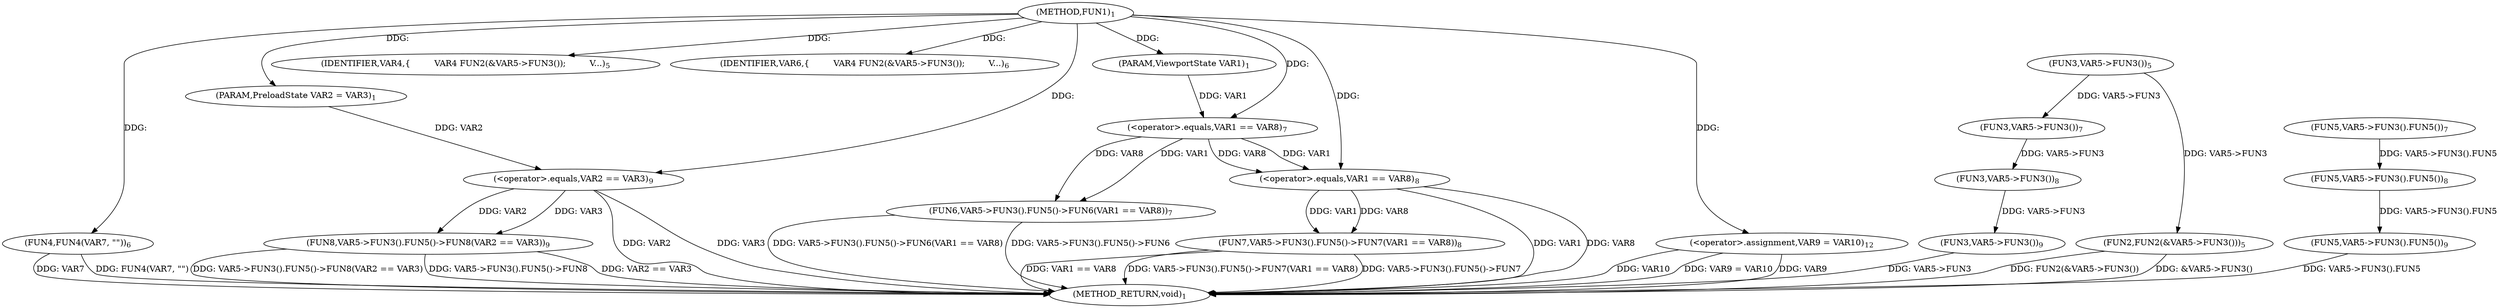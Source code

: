 digraph "FUN1" {  
"8" [label = <(METHOD,FUN1)<SUB>1</SUB>> ]
"65" [label = <(METHOD_RETURN,void)<SUB>1</SUB>> ]
"9" [label = <(PARAM,ViewportState VAR1)<SUB>1</SUB>> ]
"10" [label = <(PARAM,PreloadState VAR2 = VAR3)<SUB>1</SUB>> ]
"12" [label = <(IDENTIFIER,VAR4,{
         VAR4 FUN2(&amp;VAR5-&gt;FUN3());
         V...)<SUB>5</SUB>> ]
"13" [label = <(FUN2,FUN2(&amp;VAR5-&gt;FUN3()))<SUB>5</SUB>> ]
"19" [label = <(IDENTIFIER,VAR6,{
         VAR4 FUN2(&amp;VAR5-&gt;FUN3());
         V...)<SUB>6</SUB>> ]
"20" [label = <(FUN4,FUN4(VAR7, &quot;&quot;))<SUB>6</SUB>> ]
"23" [label = <(FUN6,VAR5-&gt;FUN3().FUN5()-&gt;FUN6(VAR1 == VAR8))<SUB>7</SUB>> ]
"36" [label = <(FUN7,VAR5-&gt;FUN3().FUN5()-&gt;FUN7(VAR1 == VAR8))<SUB>8</SUB>> ]
"49" [label = <(FUN8,VAR5-&gt;FUN3().FUN5()-&gt;FUN8(VAR2 == VAR3))<SUB>9</SUB>> ]
"62" [label = <(&lt;operator&gt;.assignment,VAR9 = VAR10)<SUB>12</SUB>> ]
"33" [label = <(&lt;operator&gt;.equals,VAR1 == VAR8)<SUB>7</SUB>> ]
"46" [label = <(&lt;operator&gt;.equals,VAR1 == VAR8)<SUB>8</SUB>> ]
"59" [label = <(&lt;operator&gt;.equals,VAR2 == VAR3)<SUB>9</SUB>> ]
"15" [label = <(FUN3,VAR5-&gt;FUN3())<SUB>5</SUB>> ]
"25" [label = <(FUN5,VAR5-&gt;FUN3().FUN5())<SUB>7</SUB>> ]
"38" [label = <(FUN5,VAR5-&gt;FUN3().FUN5())<SUB>8</SUB>> ]
"51" [label = <(FUN5,VAR5-&gt;FUN3().FUN5())<SUB>9</SUB>> ]
"27" [label = <(FUN3,VAR5-&gt;FUN3())<SUB>7</SUB>> ]
"40" [label = <(FUN3,VAR5-&gt;FUN3())<SUB>8</SUB>> ]
"53" [label = <(FUN3,VAR5-&gt;FUN3())<SUB>9</SUB>> ]
  "13" -> "65"  [ label = "DDG: &amp;VAR5-&gt;FUN3()"] 
  "13" -> "65"  [ label = "DDG: FUN2(&amp;VAR5-&gt;FUN3())"] 
  "20" -> "65"  [ label = "DDG: FUN4(VAR7, &quot;&quot;)"] 
  "23" -> "65"  [ label = "DDG: VAR5-&gt;FUN3().FUN5()-&gt;FUN6"] 
  "23" -> "65"  [ label = "DDG: VAR5-&gt;FUN3().FUN5()-&gt;FUN6(VAR1 == VAR8)"] 
  "36" -> "65"  [ label = "DDG: VAR5-&gt;FUN3().FUN5()-&gt;FUN7"] 
  "46" -> "65"  [ label = "DDG: VAR1"] 
  "46" -> "65"  [ label = "DDG: VAR8"] 
  "36" -> "65"  [ label = "DDG: VAR1 == VAR8"] 
  "36" -> "65"  [ label = "DDG: VAR5-&gt;FUN3().FUN5()-&gt;FUN7(VAR1 == VAR8)"] 
  "53" -> "65"  [ label = "DDG: VAR5-&gt;FUN3"] 
  "51" -> "65"  [ label = "DDG: VAR5-&gt;FUN3().FUN5"] 
  "49" -> "65"  [ label = "DDG: VAR5-&gt;FUN3().FUN5()-&gt;FUN8"] 
  "59" -> "65"  [ label = "DDG: VAR2"] 
  "49" -> "65"  [ label = "DDG: VAR2 == VAR3"] 
  "49" -> "65"  [ label = "DDG: VAR5-&gt;FUN3().FUN5()-&gt;FUN8(VAR2 == VAR3)"] 
  "62" -> "65"  [ label = "DDG: VAR10"] 
  "62" -> "65"  [ label = "DDG: VAR9 = VAR10"] 
  "20" -> "65"  [ label = "DDG: VAR7"] 
  "59" -> "65"  [ label = "DDG: VAR3"] 
  "62" -> "65"  [ label = "DDG: VAR9"] 
  "8" -> "9"  [ label = "DDG: "] 
  "8" -> "10"  [ label = "DDG: "] 
  "8" -> "12"  [ label = "DDG: "] 
  "8" -> "19"  [ label = "DDG: "] 
  "8" -> "62"  [ label = "DDG: "] 
  "15" -> "13"  [ label = "DDG: VAR5-&gt;FUN3"] 
  "8" -> "20"  [ label = "DDG: "] 
  "33" -> "23"  [ label = "DDG: VAR1"] 
  "33" -> "23"  [ label = "DDG: VAR8"] 
  "46" -> "36"  [ label = "DDG: VAR1"] 
  "46" -> "36"  [ label = "DDG: VAR8"] 
  "59" -> "49"  [ label = "DDG: VAR2"] 
  "59" -> "49"  [ label = "DDG: VAR3"] 
  "9" -> "33"  [ label = "DDG: VAR1"] 
  "8" -> "33"  [ label = "DDG: "] 
  "33" -> "46"  [ label = "DDG: VAR1"] 
  "8" -> "46"  [ label = "DDG: "] 
  "33" -> "46"  [ label = "DDG: VAR8"] 
  "10" -> "59"  [ label = "DDG: VAR2"] 
  "8" -> "59"  [ label = "DDG: "] 
  "25" -> "38"  [ label = "DDG: VAR5-&gt;FUN3().FUN5"] 
  "38" -> "51"  [ label = "DDG: VAR5-&gt;FUN3().FUN5"] 
  "15" -> "27"  [ label = "DDG: VAR5-&gt;FUN3"] 
  "27" -> "40"  [ label = "DDG: VAR5-&gt;FUN3"] 
  "40" -> "53"  [ label = "DDG: VAR5-&gt;FUN3"] 
}
